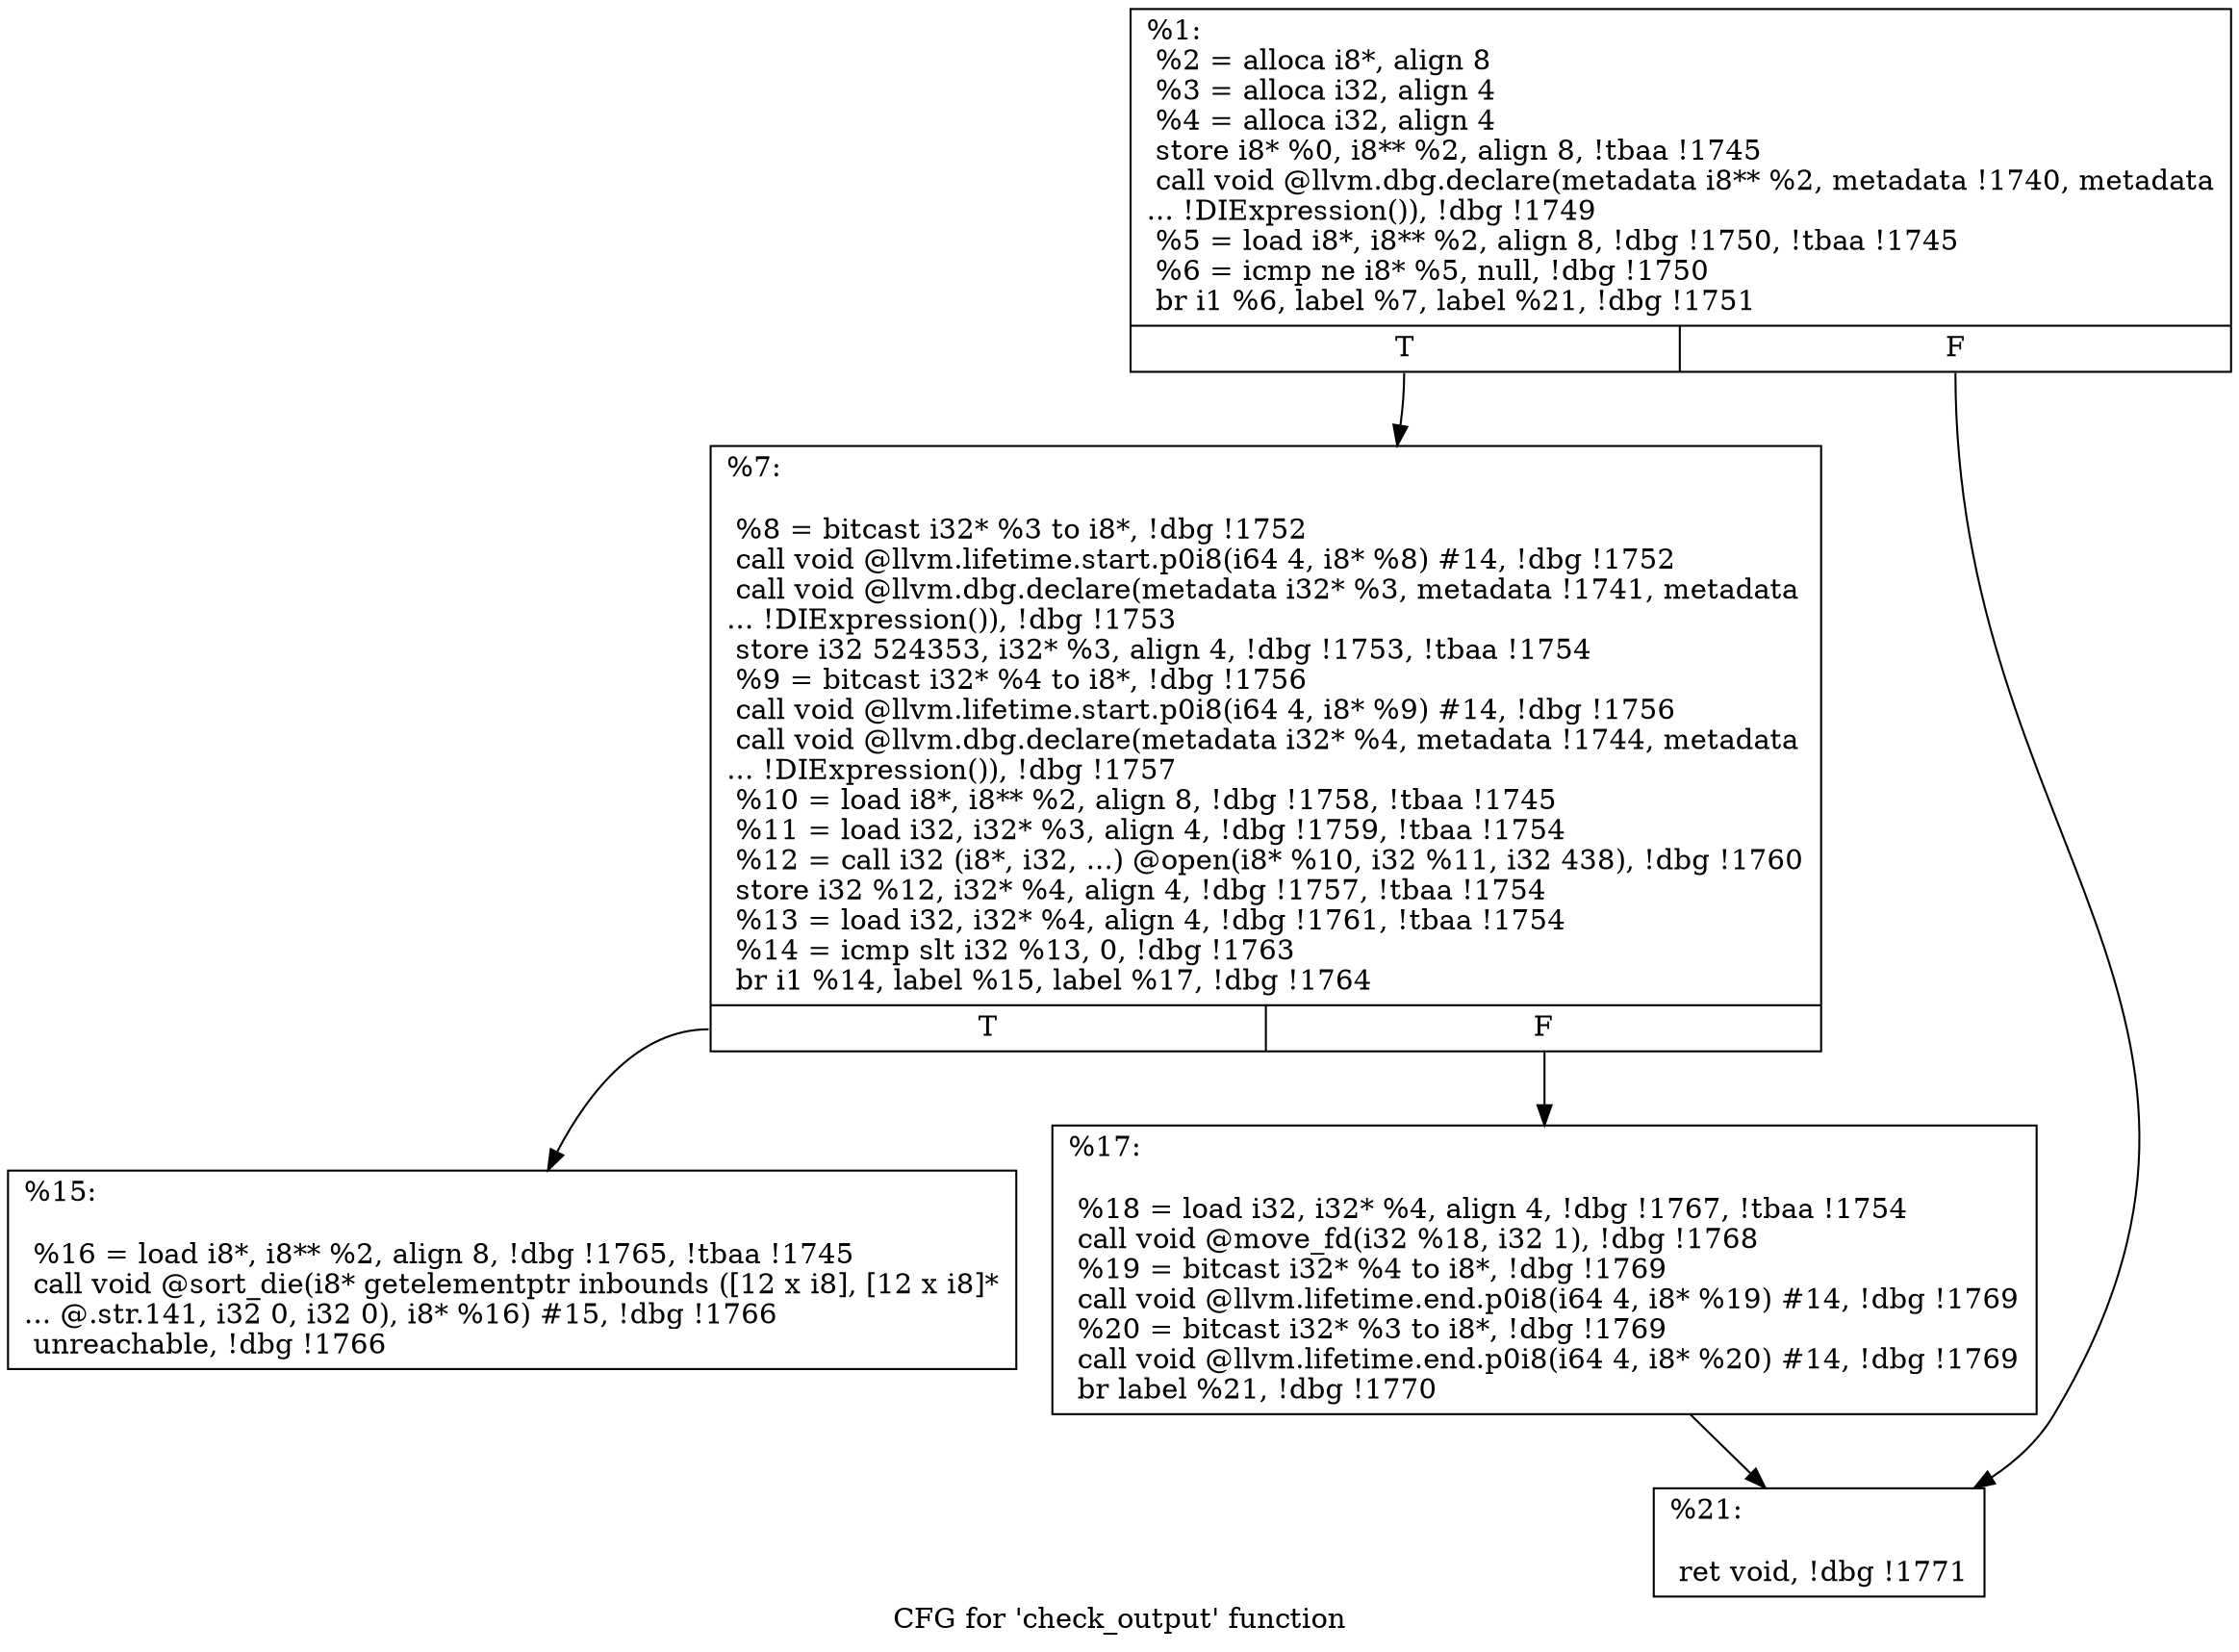 digraph "CFG for 'check_output' function" {
	label="CFG for 'check_output' function";

	Node0x1ec4320 [shape=record,label="{%1:\l  %2 = alloca i8*, align 8\l  %3 = alloca i32, align 4\l  %4 = alloca i32, align 4\l  store i8* %0, i8** %2, align 8, !tbaa !1745\l  call void @llvm.dbg.declare(metadata i8** %2, metadata !1740, metadata\l... !DIExpression()), !dbg !1749\l  %5 = load i8*, i8** %2, align 8, !dbg !1750, !tbaa !1745\l  %6 = icmp ne i8* %5, null, !dbg !1750\l  br i1 %6, label %7, label %21, !dbg !1751\l|{<s0>T|<s1>F}}"];
	Node0x1ec4320:s0 -> Node0x1ec6450;
	Node0x1ec4320:s1 -> Node0x1ec6540;
	Node0x1ec6450 [shape=record,label="{%7:\l\l  %8 = bitcast i32* %3 to i8*, !dbg !1752\l  call void @llvm.lifetime.start.p0i8(i64 4, i8* %8) #14, !dbg !1752\l  call void @llvm.dbg.declare(metadata i32* %3, metadata !1741, metadata\l... !DIExpression()), !dbg !1753\l  store i32 524353, i32* %3, align 4, !dbg !1753, !tbaa !1754\l  %9 = bitcast i32* %4 to i8*, !dbg !1756\l  call void @llvm.lifetime.start.p0i8(i64 4, i8* %9) #14, !dbg !1756\l  call void @llvm.dbg.declare(metadata i32* %4, metadata !1744, metadata\l... !DIExpression()), !dbg !1757\l  %10 = load i8*, i8** %2, align 8, !dbg !1758, !tbaa !1745\l  %11 = load i32, i32* %3, align 4, !dbg !1759, !tbaa !1754\l  %12 = call i32 (i8*, i32, ...) @open(i8* %10, i32 %11, i32 438), !dbg !1760\l  store i32 %12, i32* %4, align 4, !dbg !1757, !tbaa !1754\l  %13 = load i32, i32* %4, align 4, !dbg !1761, !tbaa !1754\l  %14 = icmp slt i32 %13, 0, !dbg !1763\l  br i1 %14, label %15, label %17, !dbg !1764\l|{<s0>T|<s1>F}}"];
	Node0x1ec6450:s0 -> Node0x1ec64a0;
	Node0x1ec6450:s1 -> Node0x1ec64f0;
	Node0x1ec64a0 [shape=record,label="{%15:\l\l  %16 = load i8*, i8** %2, align 8, !dbg !1765, !tbaa !1745\l  call void @sort_die(i8* getelementptr inbounds ([12 x i8], [12 x i8]*\l... @.str.141, i32 0, i32 0), i8* %16) #15, !dbg !1766\l  unreachable, !dbg !1766\l}"];
	Node0x1ec64f0 [shape=record,label="{%17:\l\l  %18 = load i32, i32* %4, align 4, !dbg !1767, !tbaa !1754\l  call void @move_fd(i32 %18, i32 1), !dbg !1768\l  %19 = bitcast i32* %4 to i8*, !dbg !1769\l  call void @llvm.lifetime.end.p0i8(i64 4, i8* %19) #14, !dbg !1769\l  %20 = bitcast i32* %3 to i8*, !dbg !1769\l  call void @llvm.lifetime.end.p0i8(i64 4, i8* %20) #14, !dbg !1769\l  br label %21, !dbg !1770\l}"];
	Node0x1ec64f0 -> Node0x1ec6540;
	Node0x1ec6540 [shape=record,label="{%21:\l\l  ret void, !dbg !1771\l}"];
}
